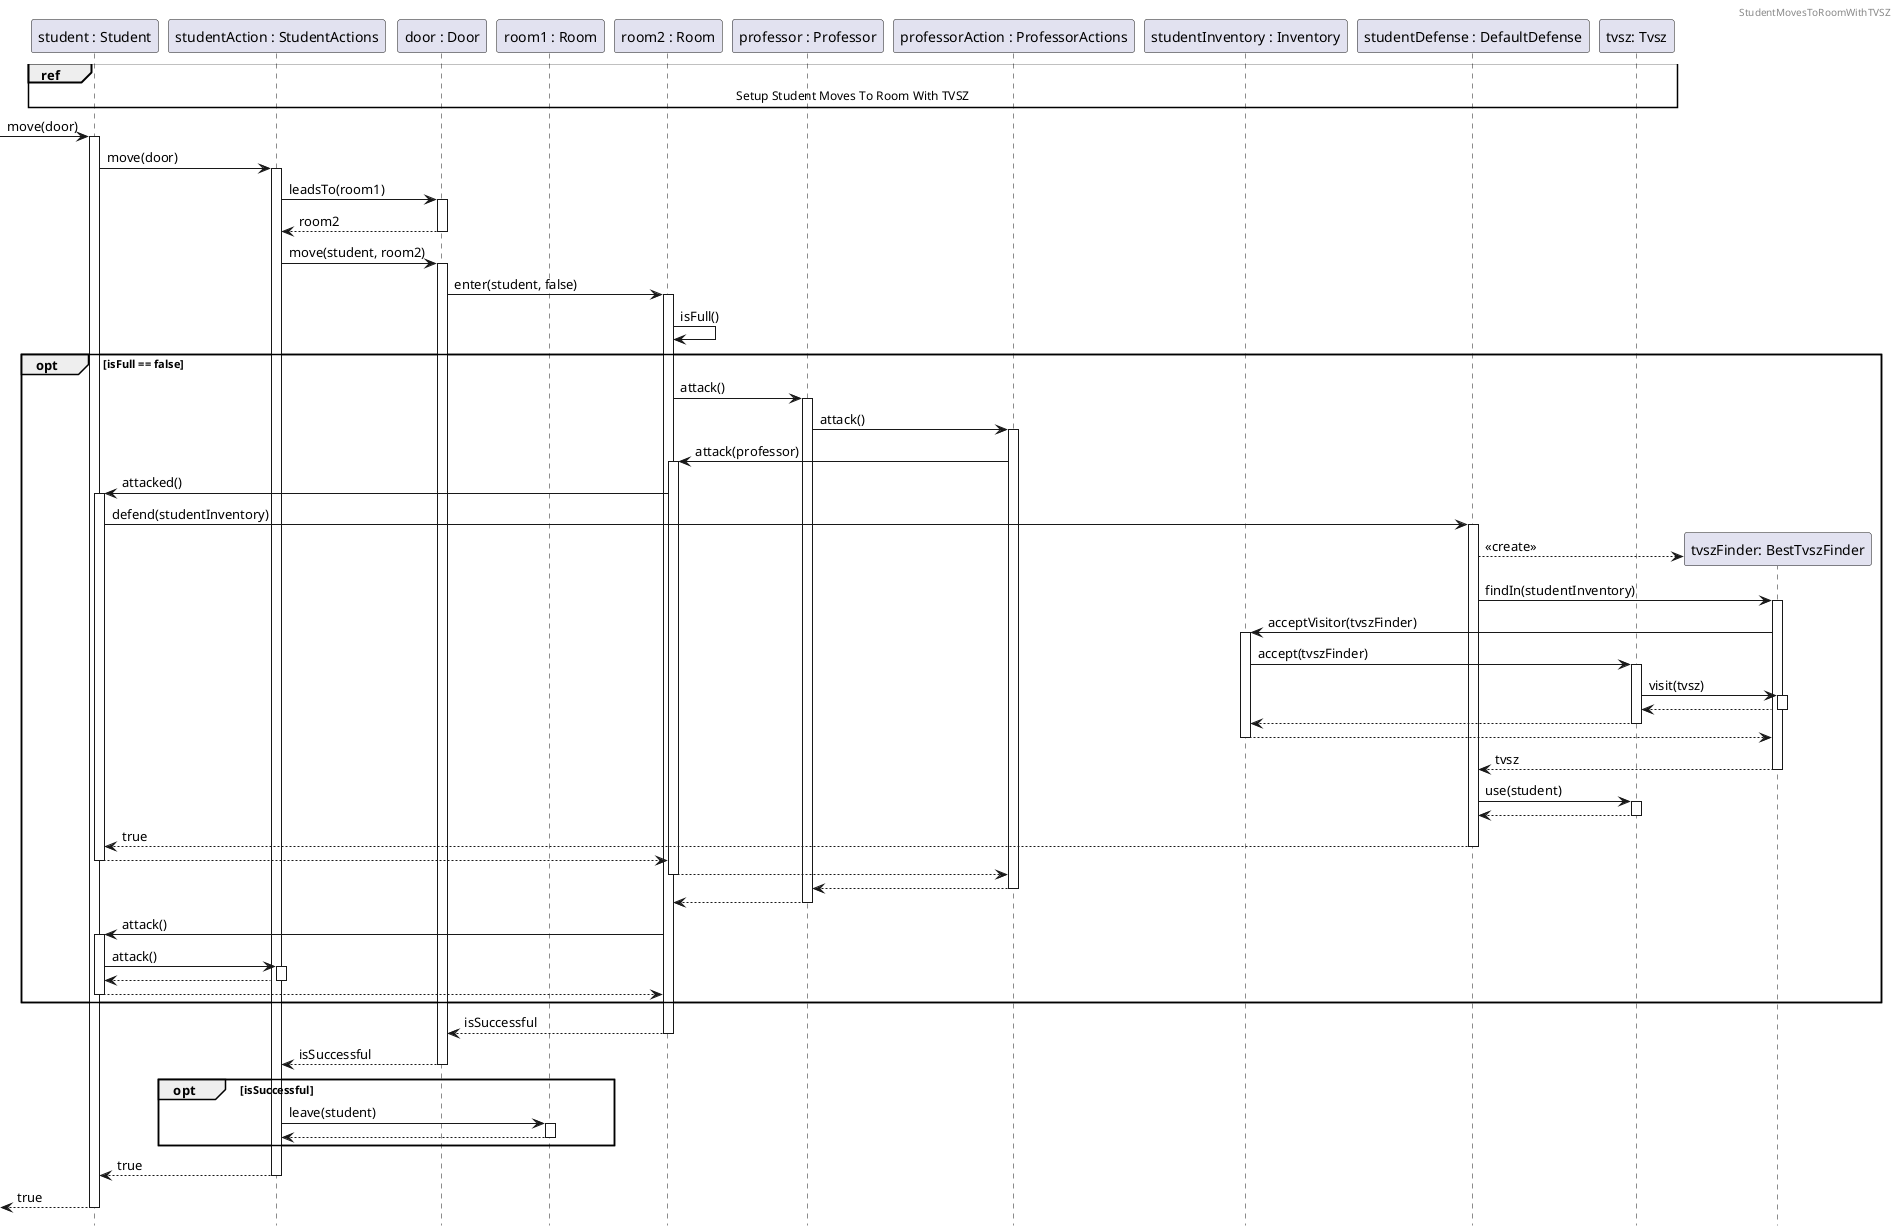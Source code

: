 @startuml StudentMovesToRoomWithTVSZ
header StudentMovesToRoomWithTVSZ
hide footbox

participant student as "student : Student"
participant studentAction as "studentAction : StudentActions"
participant door as "door : Door"
participant room1 as "room1 : Room"
participant room2 as "room2 : Room"
participant professor as "professor : Professor"
participant action as "professorAction : ProfessorActions"
participant inventory as "studentInventory : Inventory"
participant defense as "studentDefense : DefaultDefense"
participant tvsz as "tvsz: Tvsz"

ref over student, tvsz : Setup Student Moves To Room With TVSZ

-> student ++: move(door)
student -> studentAction ++: move(door)

studentAction -> door ++: leadsTo(room1)
return room2

studentAction -> door ++: move(student, room2)
door -> room2 ++: enter(student, false)

room2 -> room2 : isFull()

opt isFull == false

    room2 -> professor ++: attack()
    professor -> action ++: attack()
    action -> room2 ++: attack(professor)
    room2 -> student ++: attacked() 
    student -> defense ++: defend(studentInventory)

    create tvszfinder as "tvszFinder: BestTvszFinder"
    defense --> tvszfinder : <<create>>
    defense -> tvszfinder ++: findIn(studentInventory)
        tvszfinder -> inventory ++: acceptVisitor(tvszFinder)
            inventory -> tvsz ++: accept(tvszFinder)
            tvsz -> tvszfinder ++: visit(tvsz)
            return
            return
            return
            return tvsz

    defense -> tvsz ++: use(student)
    return

    return true
    return 
    return
    return
    return
    

    room2 -> student ++: attack()
    student -> studentAction ++: attack()
    return
    return
    
end

return isSuccessful
return isSuccessful

opt isSuccessful
    studentAction -> room1 ++: leave(student)
    return
end

return true
return true

@enduml